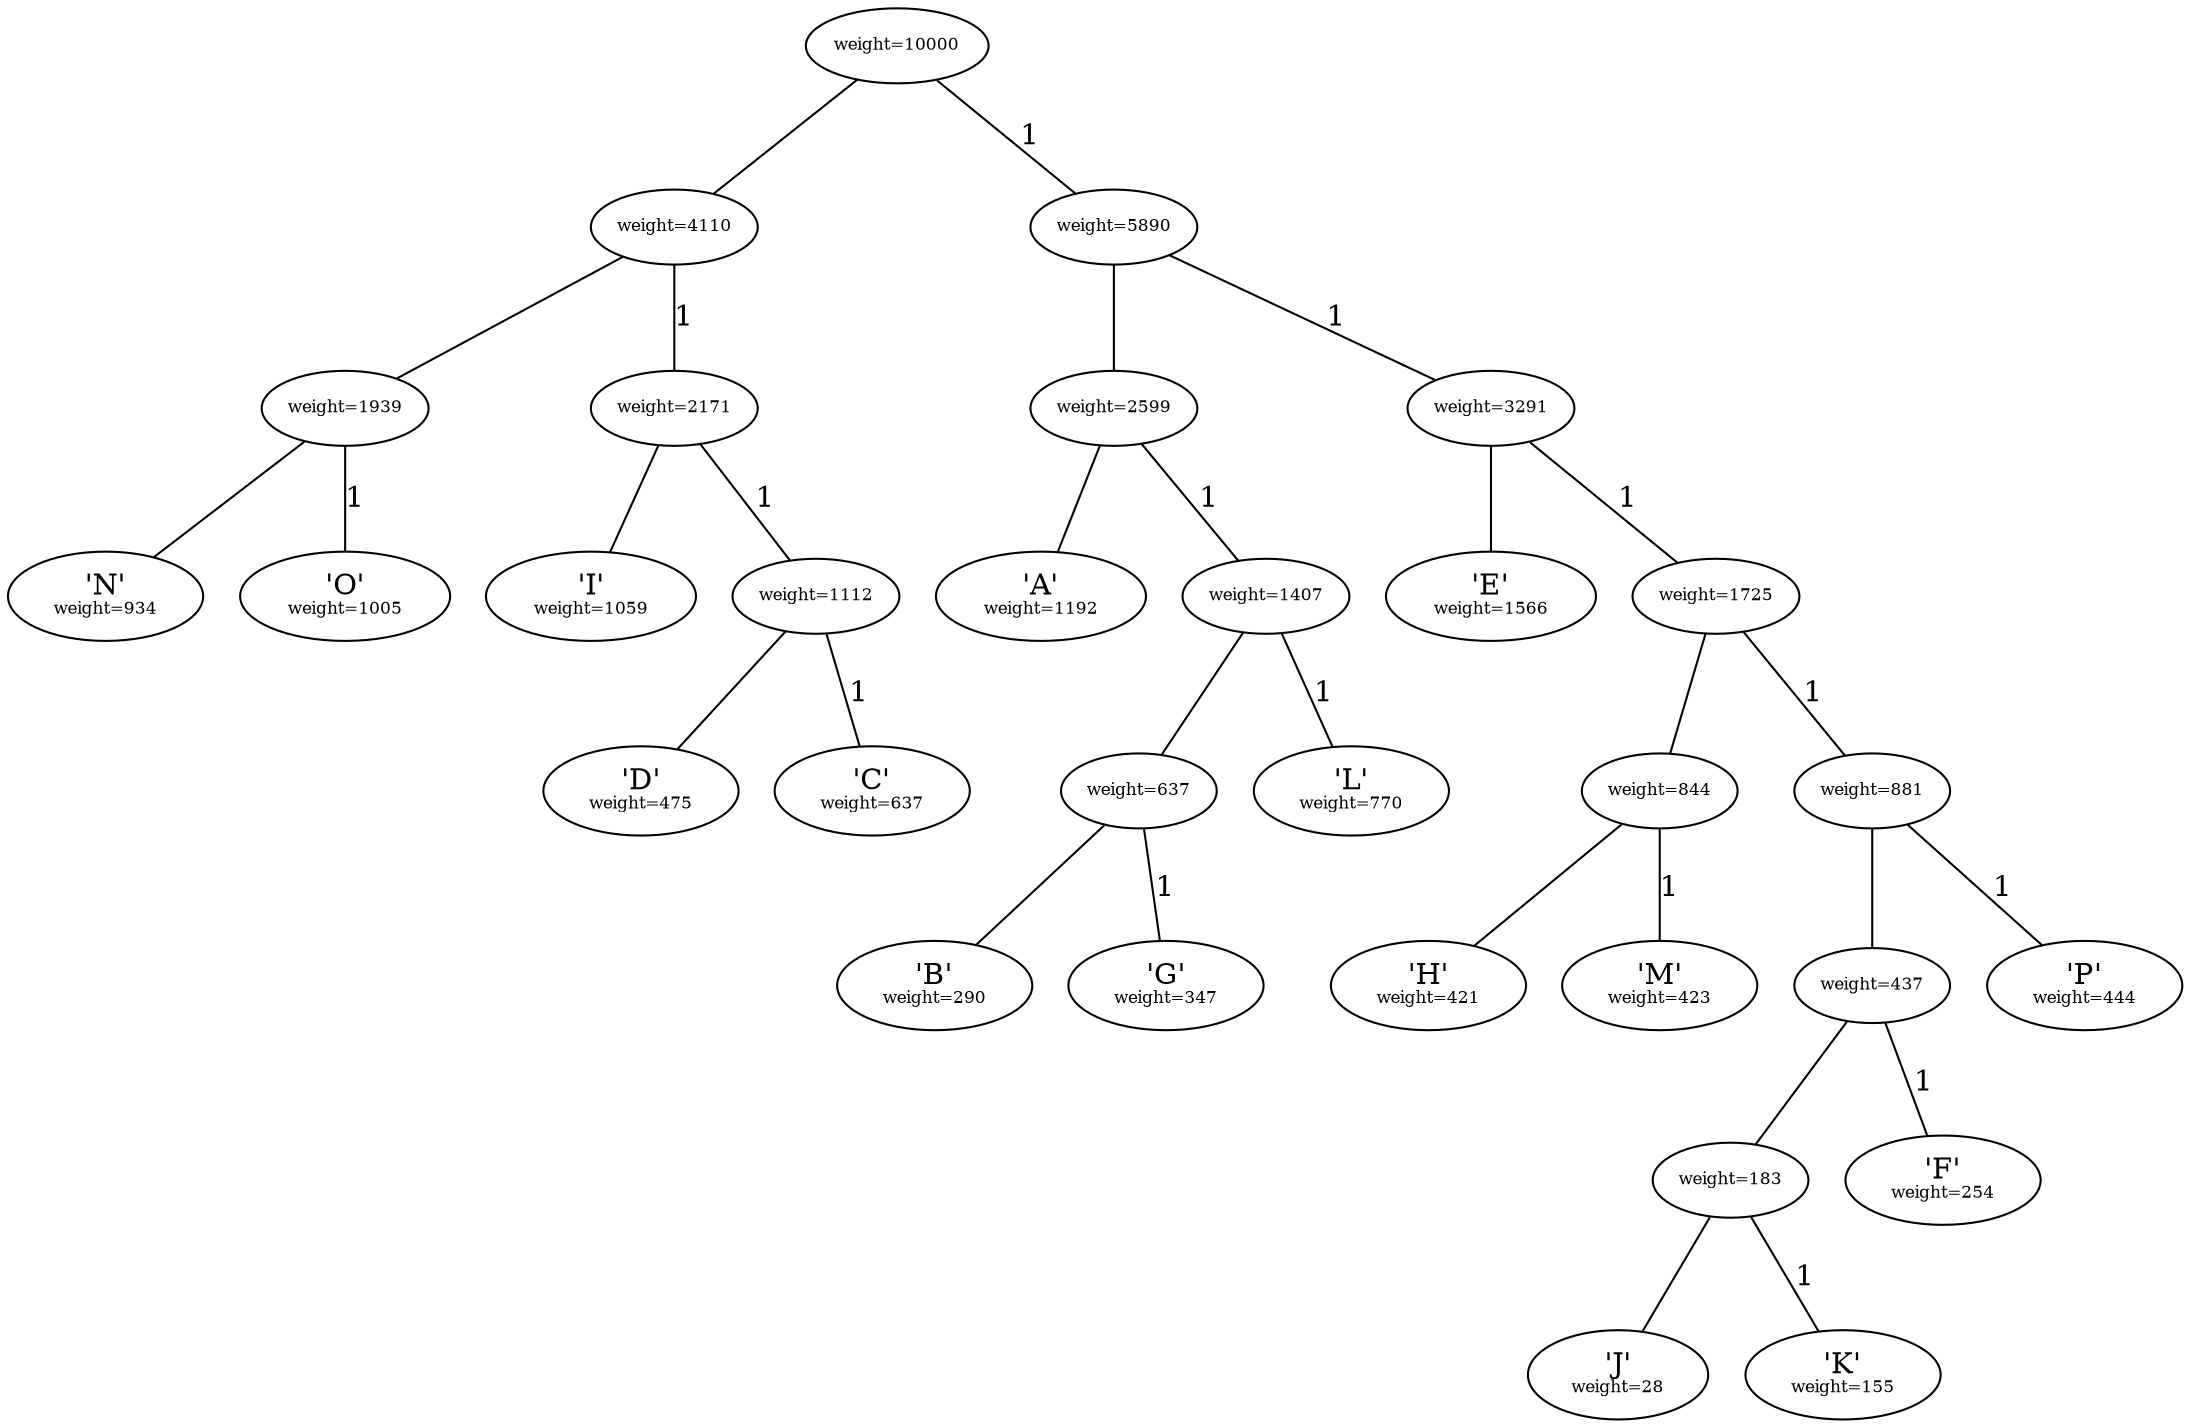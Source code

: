 graph {
	n0 [label=<<font point-size='8'>weight=10000</font>>];
	n0 -- n1 [label=""];
	n1 [label=<<font point-size='8'>weight=4110</font>>];
	n1 -- n2 [label=""];
	n2 [label=<<font point-size='8'>weight=1939</font>>];
	n2 -- n3 [label=""];
	n3 [label=<'N'<br/><font point-size='8'>weight=934</font>>];
	n2 -- n4 [label="1"];
	n4 [label=<'O'<br/><font point-size='8'>weight=1005</font>>];
	n1 -- n5 [label="1"];
	n5 [label=<<font point-size='8'>weight=2171</font>>];
	n5 -- n6 [label=""];
	n6 [label=<'I'<br/><font point-size='8'>weight=1059</font>>];
	n5 -- n7 [label="1"];
	n7 [label=<<font point-size='8'>weight=1112</font>>];
	n7 -- n8 [label=""];
	n8 [label=<'D'<br/><font point-size='8'>weight=475</font>>];
	n7 -- n9 [label="1"];
	n9 [label=<'C'<br/><font point-size='8'>weight=637</font>>];
	n0 -- n10 [label="1"];
	n10 [label=<<font point-size='8'>weight=5890</font>>];
	n10 -- n11 [label=""];
	n11 [label=<<font point-size='8'>weight=2599</font>>];
	n11 -- n12 [label=""];
	n12 [label=<'A'<br/><font point-size='8'>weight=1192</font>>];
	n11 -- n13 [label="1"];
	n13 [label=<<font point-size='8'>weight=1407</font>>];
	n13 -- n14 [label=""];
	n14 [label=<<font point-size='8'>weight=637</font>>];
	n14 -- n15 [label=""];
	n15 [label=<'B'<br/><font point-size='8'>weight=290</font>>];
	n14 -- n16 [label="1"];
	n16 [label=<'G'<br/><font point-size='8'>weight=347</font>>];
	n13 -- n17 [label="1"];
	n17 [label=<'L'<br/><font point-size='8'>weight=770</font>>];
	n10 -- n18 [label="1"];
	n18 [label=<<font point-size='8'>weight=3291</font>>];
	n18 -- n19 [label=""];
	n19 [label=<'E'<br/><font point-size='8'>weight=1566</font>>];
	n18 -- n20 [label="1"];
	n20 [label=<<font point-size='8'>weight=1725</font>>];
	n20 -- n21 [label=""];
	n21 [label=<<font point-size='8'>weight=844</font>>];
	n21 -- n22 [label=""];
	n22 [label=<'H'<br/><font point-size='8'>weight=421</font>>];
	n21 -- n23 [label="1"];
	n23 [label=<'M'<br/><font point-size='8'>weight=423</font>>];
	n20 -- n24 [label="1"];
	n24 [label=<<font point-size='8'>weight=881</font>>];
	n24 -- n25 [label=""];
	n25 [label=<<font point-size='8'>weight=437</font>>];
	n25 -- n26 [label=""];
	n26 [label=<<font point-size='8'>weight=183</font>>];
	n26 -- n27 [label=""];
	n27 [label=<'J'<br/><font point-size='8'>weight=28</font>>];
	n26 -- n28 [label="1"];
	n28 [label=<'K'<br/><font point-size='8'>weight=155</font>>];
	n25 -- n29 [label="1"];
	n29 [label=<'F'<br/><font point-size='8'>weight=254</font>>];
	n24 -- n30 [label="1"];
	n30 [label=<'P'<br/><font point-size='8'>weight=444</font>>];
}
